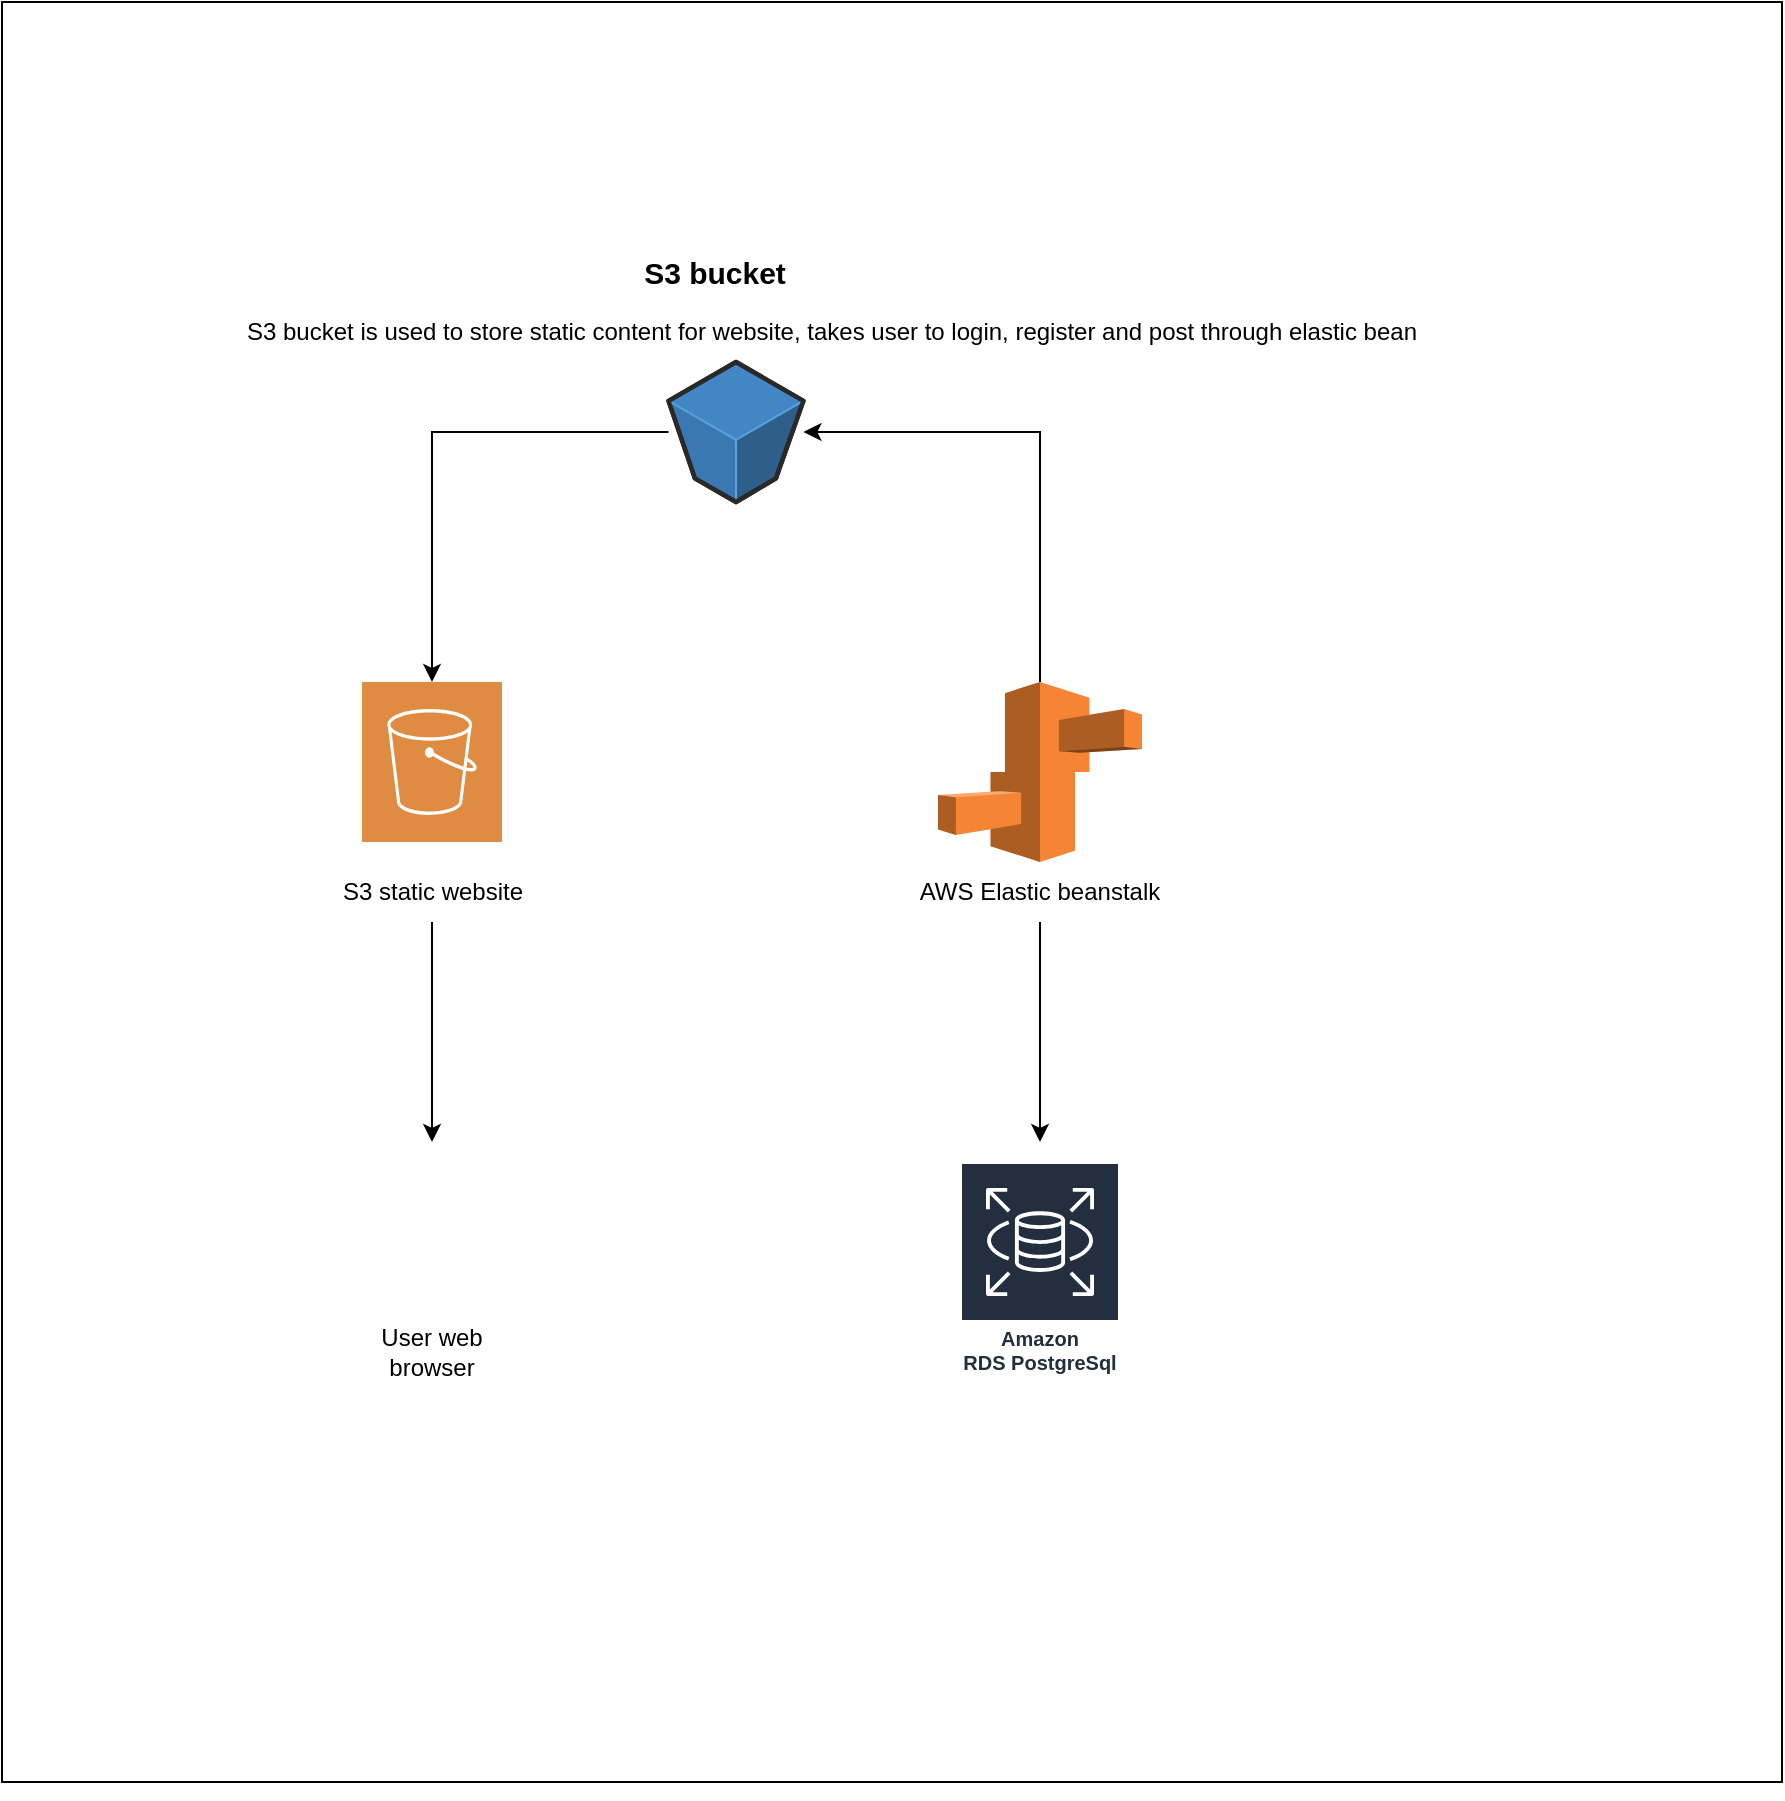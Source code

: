 <mxfile version="21.1.1" type="github">
  <diagram name="Page-1" id="4WrJXNQoHzZehdJ2fX9y">
    <mxGraphModel dx="1050" dy="1649" grid="1" gridSize="10" guides="1" tooltips="1" connect="1" arrows="1" fold="1" page="1" pageScale="1" pageWidth="850" pageHeight="1100" math="0" shadow="0">
      <root>
        <mxCell id="0" />
        <mxCell id="1" parent="0" />
        <mxCell id="uhcZ4yJyWvMzENTJ8dIb-7" value="" style="whiteSpace=wrap;html=1;aspect=fixed;movable=0;resizable=0;rotatable=0;deletable=0;editable=0;locked=1;connectable=0;" vertex="1" parent="1">
          <mxGeometry x="40" y="-370" width="890" height="890" as="geometry" />
        </mxCell>
        <mxCell id="uhcZ4yJyWvMzENTJ8dIb-29" style="edgeStyle=orthogonalEdgeStyle;rounded=0;orthogonalLoop=1;jettySize=auto;html=1;" edge="1" parent="1" source="uhcZ4yJyWvMzENTJ8dIb-1" target="uhcZ4yJyWvMzENTJ8dIb-22">
          <mxGeometry relative="1" as="geometry">
            <Array as="points">
              <mxPoint x="559" y="-155" />
            </Array>
          </mxGeometry>
        </mxCell>
        <mxCell id="uhcZ4yJyWvMzENTJ8dIb-1" value="" style="outlineConnect=0;dashed=0;verticalLabelPosition=bottom;verticalAlign=top;align=center;html=1;shape=mxgraph.aws3.elastic_beanstalk;fillColor=#F58534;gradientColor=none;" vertex="1" parent="1">
          <mxGeometry x="508" y="-30" width="102" height="90" as="geometry" />
        </mxCell>
        <mxCell id="uhcZ4yJyWvMzENTJ8dIb-8" style="edgeStyle=orthogonalEdgeStyle;rounded=0;orthogonalLoop=1;jettySize=auto;html=1;exitX=0.5;exitY=1;exitDx=0;exitDy=0;" edge="1" parent="1" source="uhcZ4yJyWvMzENTJ8dIb-7" target="uhcZ4yJyWvMzENTJ8dIb-7">
          <mxGeometry relative="1" as="geometry" />
        </mxCell>
        <mxCell id="uhcZ4yJyWvMzENTJ8dIb-33" style="edgeStyle=orthogonalEdgeStyle;rounded=0;orthogonalLoop=1;jettySize=auto;html=1;exitX=0.5;exitY=1;exitDx=0;exitDy=0;" edge="1" parent="1" source="uhcZ4yJyWvMzENTJ8dIb-15">
          <mxGeometry relative="1" as="geometry">
            <mxPoint x="559" y="200" as="targetPoint" />
          </mxGeometry>
        </mxCell>
        <mxCell id="uhcZ4yJyWvMzENTJ8dIb-15" value="&lt;font style=&quot;font-size: 12px;&quot;&gt;AWS Elastic beanstalk&lt;/font&gt;" style="text;html=1;strokeColor=none;fillColor=none;align=center;verticalAlign=middle;whiteSpace=wrap;rounded=0;" vertex="1" parent="1">
          <mxGeometry x="454" y="60" width="210" height="30" as="geometry" />
        </mxCell>
        <mxCell id="uhcZ4yJyWvMzENTJ8dIb-16" value="Amazon RDS&amp;nbsp;PostgreSql" style="sketch=0;outlineConnect=0;fontColor=#232F3E;gradientColor=none;strokeColor=#ffffff;fillColor=#232F3E;dashed=0;verticalLabelPosition=middle;verticalAlign=bottom;align=center;html=1;whiteSpace=wrap;fontSize=10;fontStyle=1;spacing=3;shape=mxgraph.aws4.productIcon;prIcon=mxgraph.aws4.rds;" vertex="1" parent="1">
          <mxGeometry x="519" y="210" width="80" height="110" as="geometry" />
        </mxCell>
        <mxCell id="uhcZ4yJyWvMzENTJ8dIb-27" style="edgeStyle=orthogonalEdgeStyle;rounded=0;orthogonalLoop=1;jettySize=auto;html=1;" edge="1" parent="1" source="uhcZ4yJyWvMzENTJ8dIb-22" target="uhcZ4yJyWvMzENTJ8dIb-24">
          <mxGeometry relative="1" as="geometry" />
        </mxCell>
        <mxCell id="uhcZ4yJyWvMzENTJ8dIb-22" value="" style="verticalLabelPosition=bottom;html=1;verticalAlign=top;strokeWidth=1;align=center;outlineConnect=0;dashed=0;outlineConnect=0;shape=mxgraph.aws3d.s3Bucket;fillColor=#4286c5;strokeColor=#57A2D8;aspect=fixed;" vertex="1" parent="1">
          <mxGeometry x="373.25" y="-190" width="67.48" height="70" as="geometry" />
        </mxCell>
        <mxCell id="uhcZ4yJyWvMzENTJ8dIb-23" value="&lt;b&gt;&lt;font style=&quot;font-size: 15px;&quot;&gt;S3 bucket&lt;/font&gt;&lt;/b&gt;" style="text;html=1;strokeColor=none;fillColor=none;align=center;verticalAlign=middle;whiteSpace=wrap;rounded=0;" vertex="1" parent="1">
          <mxGeometry x="360" y="-250" width="73.25" height="30" as="geometry" />
        </mxCell>
        <mxCell id="uhcZ4yJyWvMzENTJ8dIb-24" value="" style="sketch=0;pointerEvents=1;shadow=0;dashed=0;html=1;strokeColor=none;fillColor=#DF8C42;labelPosition=center;verticalLabelPosition=bottom;verticalAlign=top;align=center;outlineConnect=0;shape=mxgraph.veeam2.aws_s3;" vertex="1" parent="1">
          <mxGeometry x="220" y="-30" width="70" height="80" as="geometry" />
        </mxCell>
        <mxCell id="uhcZ4yJyWvMzENTJ8dIb-34" style="edgeStyle=orthogonalEdgeStyle;rounded=0;orthogonalLoop=1;jettySize=auto;html=1;exitX=0.5;exitY=1;exitDx=0;exitDy=0;" edge="1" parent="1" source="uhcZ4yJyWvMzENTJ8dIb-25">
          <mxGeometry relative="1" as="geometry">
            <mxPoint x="255" y="200" as="targetPoint" />
          </mxGeometry>
        </mxCell>
        <mxCell id="uhcZ4yJyWvMzENTJ8dIb-25" value="S3 static website" style="text;html=1;strokeColor=none;fillColor=none;align=center;verticalAlign=middle;whiteSpace=wrap;rounded=0;" vertex="1" parent="1">
          <mxGeometry x="202.5" y="60" width="105" height="30" as="geometry" />
        </mxCell>
        <mxCell id="uhcZ4yJyWvMzENTJ8dIb-31" value="" style="shape=image;html=1;verticalAlign=top;verticalLabelPosition=bottom;labelBackgroundColor=#ffffff;imageAspect=0;aspect=fixed;image=https://cdn3.iconfinder.com/data/icons/essential-pack/32/33-Web_Browser-128.png" vertex="1" parent="1">
          <mxGeometry x="220" y="210" width="70" height="70" as="geometry" />
        </mxCell>
        <mxCell id="uhcZ4yJyWvMzENTJ8dIb-35" value="User web browser" style="text;html=1;strokeColor=none;fillColor=none;align=center;verticalAlign=middle;whiteSpace=wrap;rounded=0;" vertex="1" parent="1">
          <mxGeometry x="225" y="290" width="60" height="30" as="geometry" />
        </mxCell>
        <mxCell id="uhcZ4yJyWvMzENTJ8dIb-36" value="S3 bucket is used to store static content for website, takes user to login, register and post through elastic bean" style="text;html=1;strokeColor=none;fillColor=none;align=center;verticalAlign=middle;whiteSpace=wrap;rounded=0;" vertex="1" parent="1">
          <mxGeometry x="160" y="-220" width="590" height="30" as="geometry" />
        </mxCell>
      </root>
    </mxGraphModel>
  </diagram>
</mxfile>
